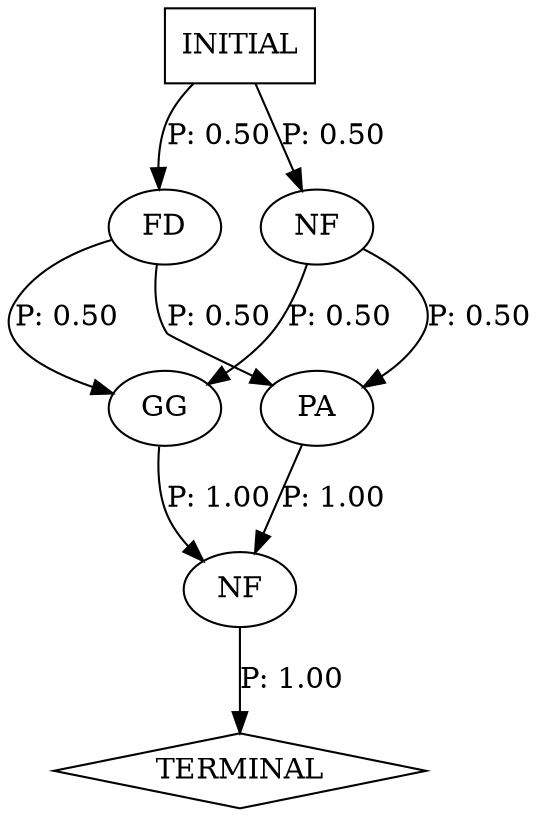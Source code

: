 digraph G {
  0 [label="FD"];
  1 [label="GG"];
  2 [label="NF"];
  3 [label="NF"];
  4 [label="PA"];
  5 [label="TERMINAL",shape=diamond];
  6 [label="INITIAL",shape=box];
0->1 [label="P: 0.50"];
0->4 [label="P: 0.50"];
1->2 [label="P: 1.00"];
2->5 [label="P: 1.00"];
3->1 [label="P: 0.50"];
3->4 [label="P: 0.50"];
4->2 [label="P: 1.00"];
6->0 [label="P: 0.50"];
6->3 [label="P: 0.50"];
}
